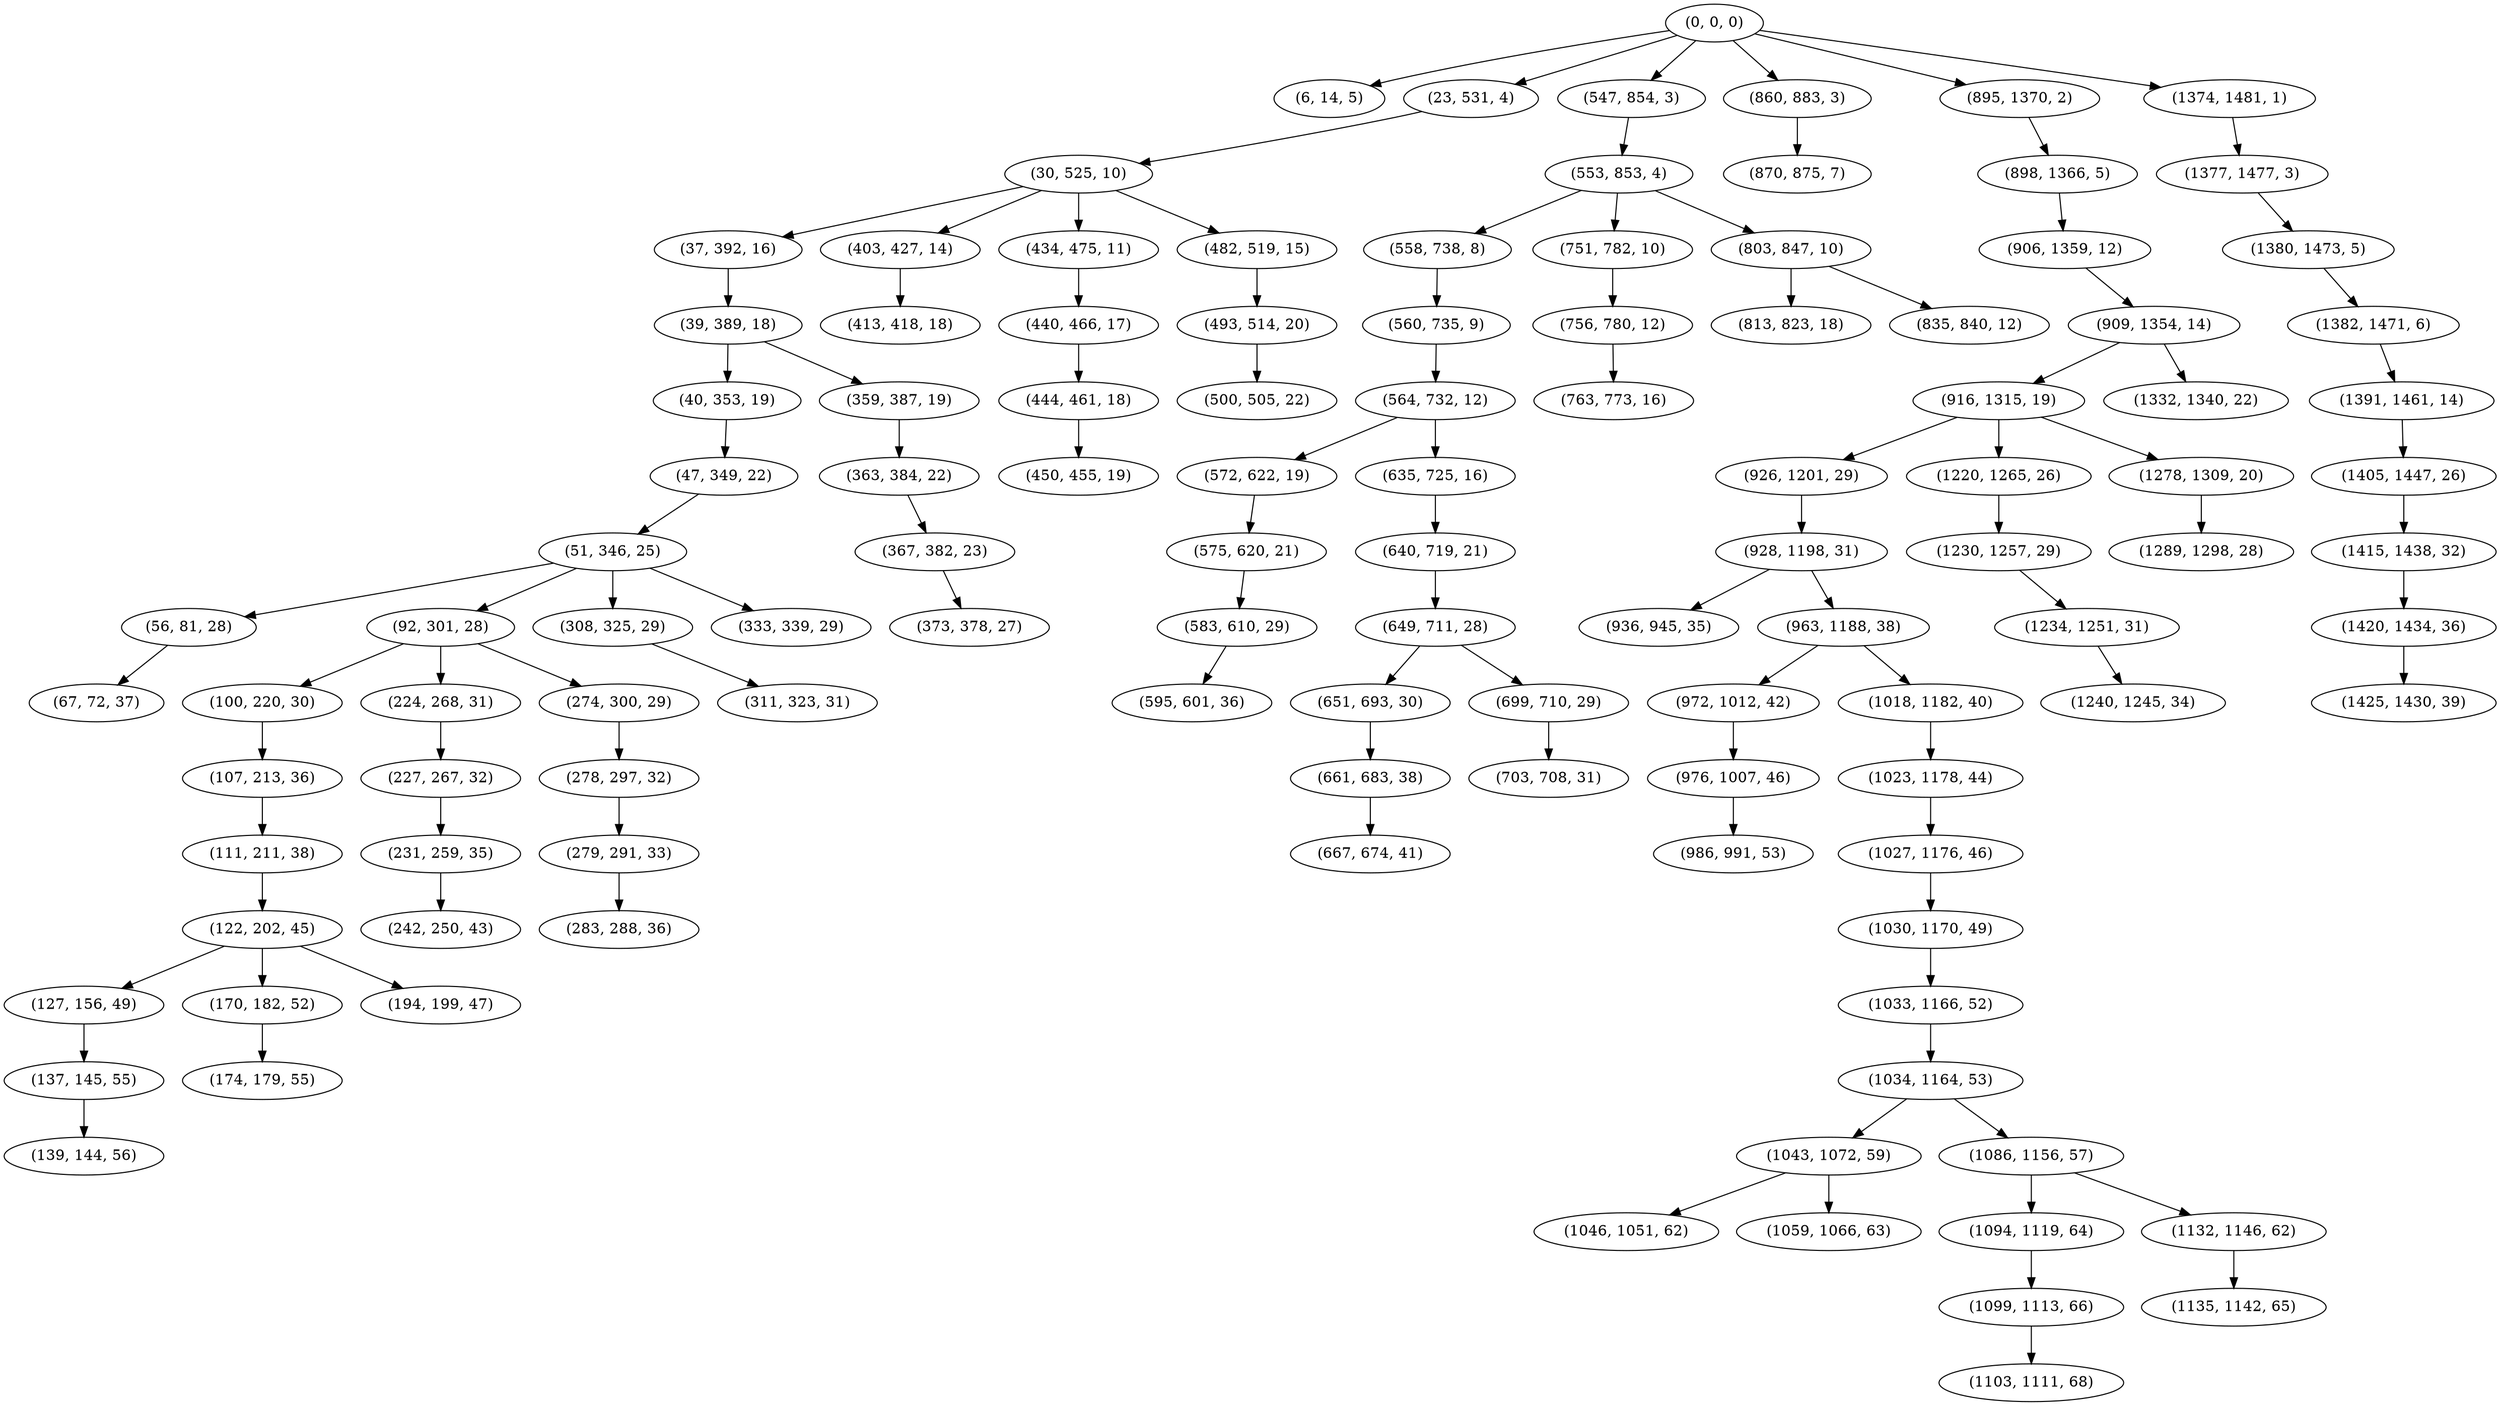 digraph tree {
    "(0, 0, 0)";
    "(6, 14, 5)";
    "(23, 531, 4)";
    "(30, 525, 10)";
    "(37, 392, 16)";
    "(39, 389, 18)";
    "(40, 353, 19)";
    "(47, 349, 22)";
    "(51, 346, 25)";
    "(56, 81, 28)";
    "(67, 72, 37)";
    "(92, 301, 28)";
    "(100, 220, 30)";
    "(107, 213, 36)";
    "(111, 211, 38)";
    "(122, 202, 45)";
    "(127, 156, 49)";
    "(137, 145, 55)";
    "(139, 144, 56)";
    "(170, 182, 52)";
    "(174, 179, 55)";
    "(194, 199, 47)";
    "(224, 268, 31)";
    "(227, 267, 32)";
    "(231, 259, 35)";
    "(242, 250, 43)";
    "(274, 300, 29)";
    "(278, 297, 32)";
    "(279, 291, 33)";
    "(283, 288, 36)";
    "(308, 325, 29)";
    "(311, 323, 31)";
    "(333, 339, 29)";
    "(359, 387, 19)";
    "(363, 384, 22)";
    "(367, 382, 23)";
    "(373, 378, 27)";
    "(403, 427, 14)";
    "(413, 418, 18)";
    "(434, 475, 11)";
    "(440, 466, 17)";
    "(444, 461, 18)";
    "(450, 455, 19)";
    "(482, 519, 15)";
    "(493, 514, 20)";
    "(500, 505, 22)";
    "(547, 854, 3)";
    "(553, 853, 4)";
    "(558, 738, 8)";
    "(560, 735, 9)";
    "(564, 732, 12)";
    "(572, 622, 19)";
    "(575, 620, 21)";
    "(583, 610, 29)";
    "(595, 601, 36)";
    "(635, 725, 16)";
    "(640, 719, 21)";
    "(649, 711, 28)";
    "(651, 693, 30)";
    "(661, 683, 38)";
    "(667, 674, 41)";
    "(699, 710, 29)";
    "(703, 708, 31)";
    "(751, 782, 10)";
    "(756, 780, 12)";
    "(763, 773, 16)";
    "(803, 847, 10)";
    "(813, 823, 18)";
    "(835, 840, 12)";
    "(860, 883, 3)";
    "(870, 875, 7)";
    "(895, 1370, 2)";
    "(898, 1366, 5)";
    "(906, 1359, 12)";
    "(909, 1354, 14)";
    "(916, 1315, 19)";
    "(926, 1201, 29)";
    "(928, 1198, 31)";
    "(936, 945, 35)";
    "(963, 1188, 38)";
    "(972, 1012, 42)";
    "(976, 1007, 46)";
    "(986, 991, 53)";
    "(1018, 1182, 40)";
    "(1023, 1178, 44)";
    "(1027, 1176, 46)";
    "(1030, 1170, 49)";
    "(1033, 1166, 52)";
    "(1034, 1164, 53)";
    "(1043, 1072, 59)";
    "(1046, 1051, 62)";
    "(1059, 1066, 63)";
    "(1086, 1156, 57)";
    "(1094, 1119, 64)";
    "(1099, 1113, 66)";
    "(1103, 1111, 68)";
    "(1132, 1146, 62)";
    "(1135, 1142, 65)";
    "(1220, 1265, 26)";
    "(1230, 1257, 29)";
    "(1234, 1251, 31)";
    "(1240, 1245, 34)";
    "(1278, 1309, 20)";
    "(1289, 1298, 28)";
    "(1332, 1340, 22)";
    "(1374, 1481, 1)";
    "(1377, 1477, 3)";
    "(1380, 1473, 5)";
    "(1382, 1471, 6)";
    "(1391, 1461, 14)";
    "(1405, 1447, 26)";
    "(1415, 1438, 32)";
    "(1420, 1434, 36)";
    "(1425, 1430, 39)";
    "(0, 0, 0)" -> "(6, 14, 5)";
    "(0, 0, 0)" -> "(23, 531, 4)";
    "(0, 0, 0)" -> "(547, 854, 3)";
    "(0, 0, 0)" -> "(860, 883, 3)";
    "(0, 0, 0)" -> "(895, 1370, 2)";
    "(0, 0, 0)" -> "(1374, 1481, 1)";
    "(23, 531, 4)" -> "(30, 525, 10)";
    "(30, 525, 10)" -> "(37, 392, 16)";
    "(30, 525, 10)" -> "(403, 427, 14)";
    "(30, 525, 10)" -> "(434, 475, 11)";
    "(30, 525, 10)" -> "(482, 519, 15)";
    "(37, 392, 16)" -> "(39, 389, 18)";
    "(39, 389, 18)" -> "(40, 353, 19)";
    "(39, 389, 18)" -> "(359, 387, 19)";
    "(40, 353, 19)" -> "(47, 349, 22)";
    "(47, 349, 22)" -> "(51, 346, 25)";
    "(51, 346, 25)" -> "(56, 81, 28)";
    "(51, 346, 25)" -> "(92, 301, 28)";
    "(51, 346, 25)" -> "(308, 325, 29)";
    "(51, 346, 25)" -> "(333, 339, 29)";
    "(56, 81, 28)" -> "(67, 72, 37)";
    "(92, 301, 28)" -> "(100, 220, 30)";
    "(92, 301, 28)" -> "(224, 268, 31)";
    "(92, 301, 28)" -> "(274, 300, 29)";
    "(100, 220, 30)" -> "(107, 213, 36)";
    "(107, 213, 36)" -> "(111, 211, 38)";
    "(111, 211, 38)" -> "(122, 202, 45)";
    "(122, 202, 45)" -> "(127, 156, 49)";
    "(122, 202, 45)" -> "(170, 182, 52)";
    "(122, 202, 45)" -> "(194, 199, 47)";
    "(127, 156, 49)" -> "(137, 145, 55)";
    "(137, 145, 55)" -> "(139, 144, 56)";
    "(170, 182, 52)" -> "(174, 179, 55)";
    "(224, 268, 31)" -> "(227, 267, 32)";
    "(227, 267, 32)" -> "(231, 259, 35)";
    "(231, 259, 35)" -> "(242, 250, 43)";
    "(274, 300, 29)" -> "(278, 297, 32)";
    "(278, 297, 32)" -> "(279, 291, 33)";
    "(279, 291, 33)" -> "(283, 288, 36)";
    "(308, 325, 29)" -> "(311, 323, 31)";
    "(359, 387, 19)" -> "(363, 384, 22)";
    "(363, 384, 22)" -> "(367, 382, 23)";
    "(367, 382, 23)" -> "(373, 378, 27)";
    "(403, 427, 14)" -> "(413, 418, 18)";
    "(434, 475, 11)" -> "(440, 466, 17)";
    "(440, 466, 17)" -> "(444, 461, 18)";
    "(444, 461, 18)" -> "(450, 455, 19)";
    "(482, 519, 15)" -> "(493, 514, 20)";
    "(493, 514, 20)" -> "(500, 505, 22)";
    "(547, 854, 3)" -> "(553, 853, 4)";
    "(553, 853, 4)" -> "(558, 738, 8)";
    "(553, 853, 4)" -> "(751, 782, 10)";
    "(553, 853, 4)" -> "(803, 847, 10)";
    "(558, 738, 8)" -> "(560, 735, 9)";
    "(560, 735, 9)" -> "(564, 732, 12)";
    "(564, 732, 12)" -> "(572, 622, 19)";
    "(564, 732, 12)" -> "(635, 725, 16)";
    "(572, 622, 19)" -> "(575, 620, 21)";
    "(575, 620, 21)" -> "(583, 610, 29)";
    "(583, 610, 29)" -> "(595, 601, 36)";
    "(635, 725, 16)" -> "(640, 719, 21)";
    "(640, 719, 21)" -> "(649, 711, 28)";
    "(649, 711, 28)" -> "(651, 693, 30)";
    "(649, 711, 28)" -> "(699, 710, 29)";
    "(651, 693, 30)" -> "(661, 683, 38)";
    "(661, 683, 38)" -> "(667, 674, 41)";
    "(699, 710, 29)" -> "(703, 708, 31)";
    "(751, 782, 10)" -> "(756, 780, 12)";
    "(756, 780, 12)" -> "(763, 773, 16)";
    "(803, 847, 10)" -> "(813, 823, 18)";
    "(803, 847, 10)" -> "(835, 840, 12)";
    "(860, 883, 3)" -> "(870, 875, 7)";
    "(895, 1370, 2)" -> "(898, 1366, 5)";
    "(898, 1366, 5)" -> "(906, 1359, 12)";
    "(906, 1359, 12)" -> "(909, 1354, 14)";
    "(909, 1354, 14)" -> "(916, 1315, 19)";
    "(909, 1354, 14)" -> "(1332, 1340, 22)";
    "(916, 1315, 19)" -> "(926, 1201, 29)";
    "(916, 1315, 19)" -> "(1220, 1265, 26)";
    "(916, 1315, 19)" -> "(1278, 1309, 20)";
    "(926, 1201, 29)" -> "(928, 1198, 31)";
    "(928, 1198, 31)" -> "(936, 945, 35)";
    "(928, 1198, 31)" -> "(963, 1188, 38)";
    "(963, 1188, 38)" -> "(972, 1012, 42)";
    "(963, 1188, 38)" -> "(1018, 1182, 40)";
    "(972, 1012, 42)" -> "(976, 1007, 46)";
    "(976, 1007, 46)" -> "(986, 991, 53)";
    "(1018, 1182, 40)" -> "(1023, 1178, 44)";
    "(1023, 1178, 44)" -> "(1027, 1176, 46)";
    "(1027, 1176, 46)" -> "(1030, 1170, 49)";
    "(1030, 1170, 49)" -> "(1033, 1166, 52)";
    "(1033, 1166, 52)" -> "(1034, 1164, 53)";
    "(1034, 1164, 53)" -> "(1043, 1072, 59)";
    "(1034, 1164, 53)" -> "(1086, 1156, 57)";
    "(1043, 1072, 59)" -> "(1046, 1051, 62)";
    "(1043, 1072, 59)" -> "(1059, 1066, 63)";
    "(1086, 1156, 57)" -> "(1094, 1119, 64)";
    "(1086, 1156, 57)" -> "(1132, 1146, 62)";
    "(1094, 1119, 64)" -> "(1099, 1113, 66)";
    "(1099, 1113, 66)" -> "(1103, 1111, 68)";
    "(1132, 1146, 62)" -> "(1135, 1142, 65)";
    "(1220, 1265, 26)" -> "(1230, 1257, 29)";
    "(1230, 1257, 29)" -> "(1234, 1251, 31)";
    "(1234, 1251, 31)" -> "(1240, 1245, 34)";
    "(1278, 1309, 20)" -> "(1289, 1298, 28)";
    "(1374, 1481, 1)" -> "(1377, 1477, 3)";
    "(1377, 1477, 3)" -> "(1380, 1473, 5)";
    "(1380, 1473, 5)" -> "(1382, 1471, 6)";
    "(1382, 1471, 6)" -> "(1391, 1461, 14)";
    "(1391, 1461, 14)" -> "(1405, 1447, 26)";
    "(1405, 1447, 26)" -> "(1415, 1438, 32)";
    "(1415, 1438, 32)" -> "(1420, 1434, 36)";
    "(1420, 1434, 36)" -> "(1425, 1430, 39)";
}
